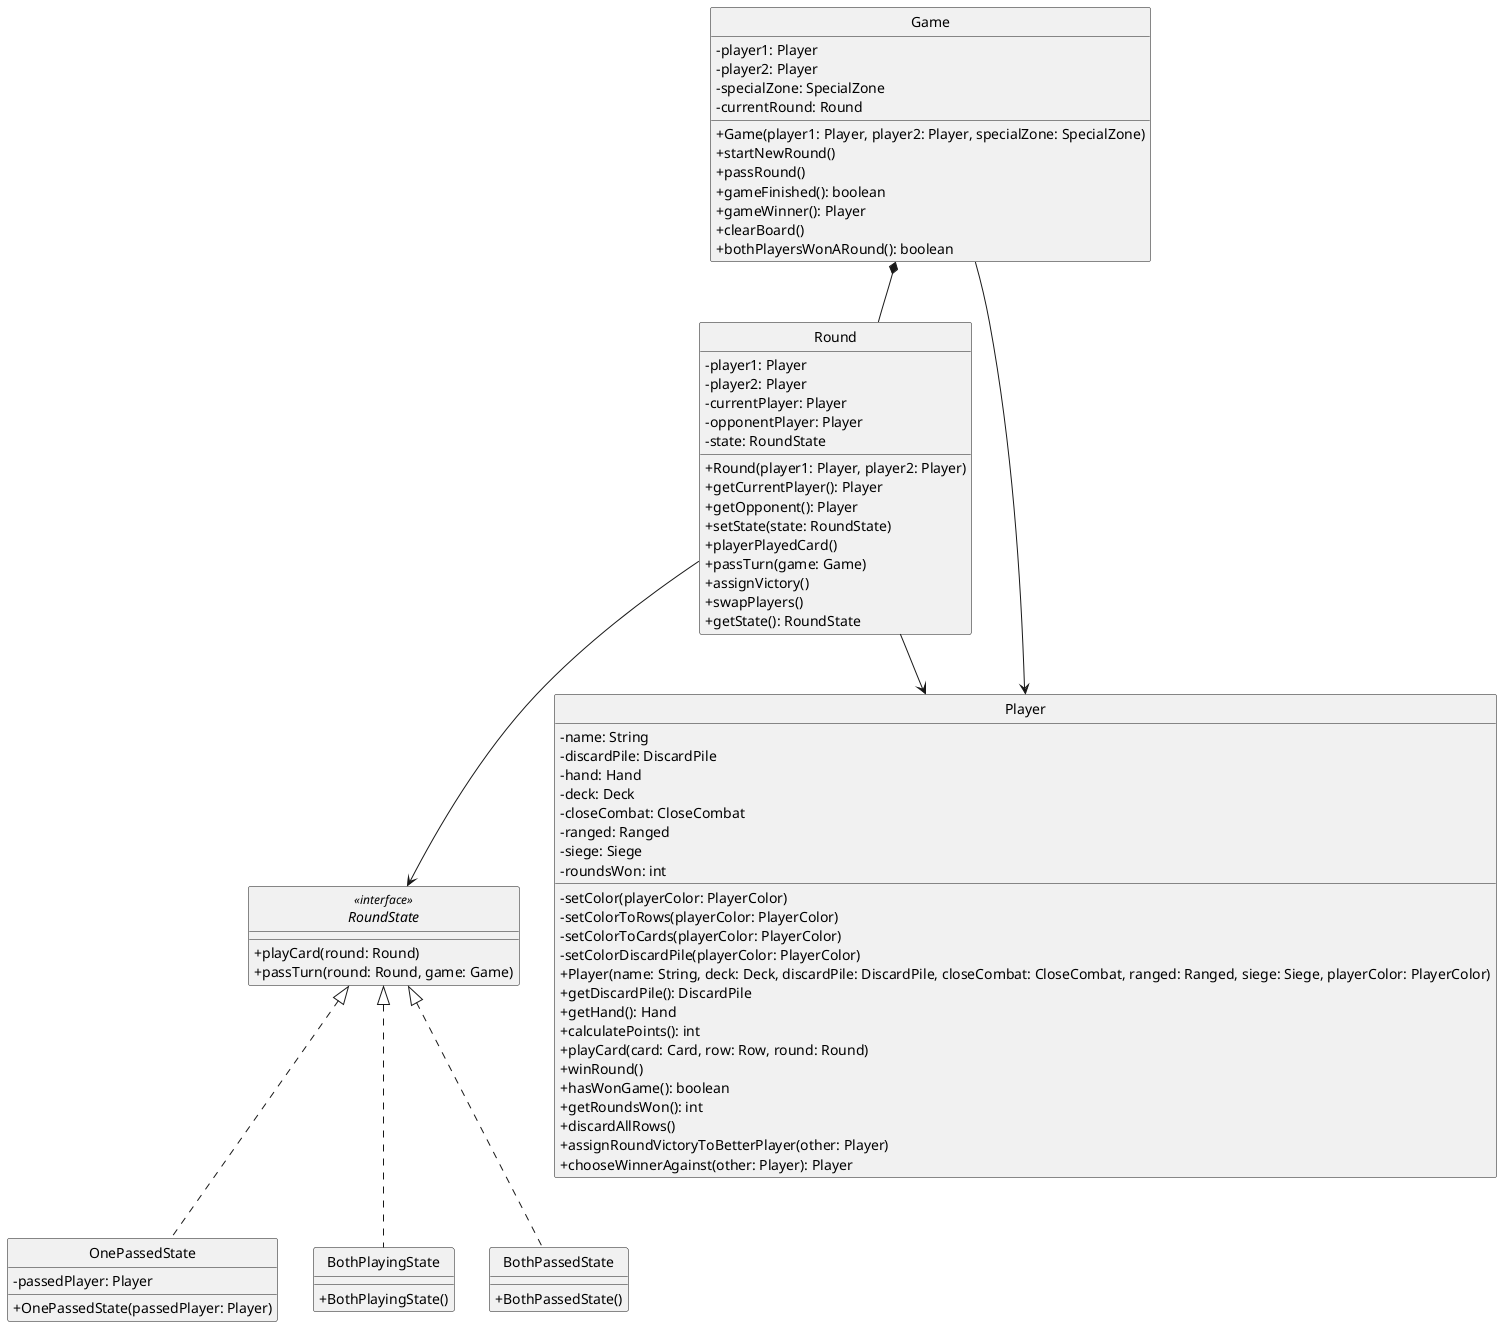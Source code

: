 @startuml
skinparam monochrome true
hide circle
skinparam classAttributeIconSize 0

  interface RoundState <<interface>> {
    +playCard(round: Round)
    +passTurn(round: Round, game: Game)
  }

  class Round {
    -player1: Player
    -player2: Player
    -currentPlayer: Player
    -opponentPlayer: Player
    -state: RoundState
    +Round(player1: Player, player2: Player)
    +getCurrentPlayer(): Player
    +getOpponent(): Player
    +setState(state: RoundState)
    +playerPlayedCard()
    +passTurn(game: Game)
    +assignVictory()
    +swapPlayers()
    +getState(): RoundState
  }

  class Player {
    -name: String
    -discardPile: DiscardPile
    -hand: Hand
    -deck: Deck
    -closeCombat: CloseCombat
    -ranged: Ranged
    -siege: Siege
    -roundsWon: int
    -setColor(playerColor: PlayerColor)
    -setColorToRows(playerColor: PlayerColor)
    -setColorToCards(playerColor: PlayerColor)
    -setColorDiscardPile(playerColor: PlayerColor)
    +Player(name: String, deck: Deck, discardPile: DiscardPile, closeCombat: CloseCombat, ranged: Ranged, siege: Siege, playerColor: PlayerColor)
    +getDiscardPile(): DiscardPile
    +getHand(): Hand
    +calculatePoints(): int
    +playCard(card: Card, row: Row, round: Round)
    +winRound()
    +hasWonGame(): boolean
    +getRoundsWon(): int
    +discardAllRows()
    +assignRoundVictoryToBetterPlayer(other: Player)
    +chooseWinnerAgainst(other: Player): Player
  }

  class Game {
    -player1: Player
    -player2: Player
    -specialZone: SpecialZone
    -currentRound: Round
    +Game(player1: Player, player2: Player, specialZone: SpecialZone)
    +startNewRound()
    +passRound()
    +gameFinished(): boolean
    +gameWinner(): Player
    +clearBoard()
    +bothPlayersWonARound(): boolean
  }

  class OnePassedState {
    -passedPlayer: Player
    +OnePassedState(passedPlayer: Player)
  }

  class BothPlayingState {
  +BothPlayingState()
  }

  class BothPassedState {
  +BothPassedState()
  }

  ' Relaciones de implementación
  RoundState <|.. OnePassedState
  RoundState <|.. BothPlayingState
  RoundState <|.. BothPassedState

  ' Relaciones de asociación
  Round --> RoundState
  Round --> Player
  Game --> Player
  Game *-- Round

@enduml
